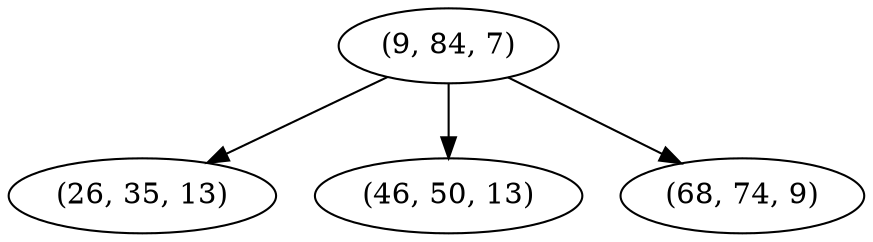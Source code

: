 digraph tree {
    "(9, 84, 7)";
    "(26, 35, 13)";
    "(46, 50, 13)";
    "(68, 74, 9)";
    "(9, 84, 7)" -> "(26, 35, 13)";
    "(9, 84, 7)" -> "(46, 50, 13)";
    "(9, 84, 7)" -> "(68, 74, 9)";
}
